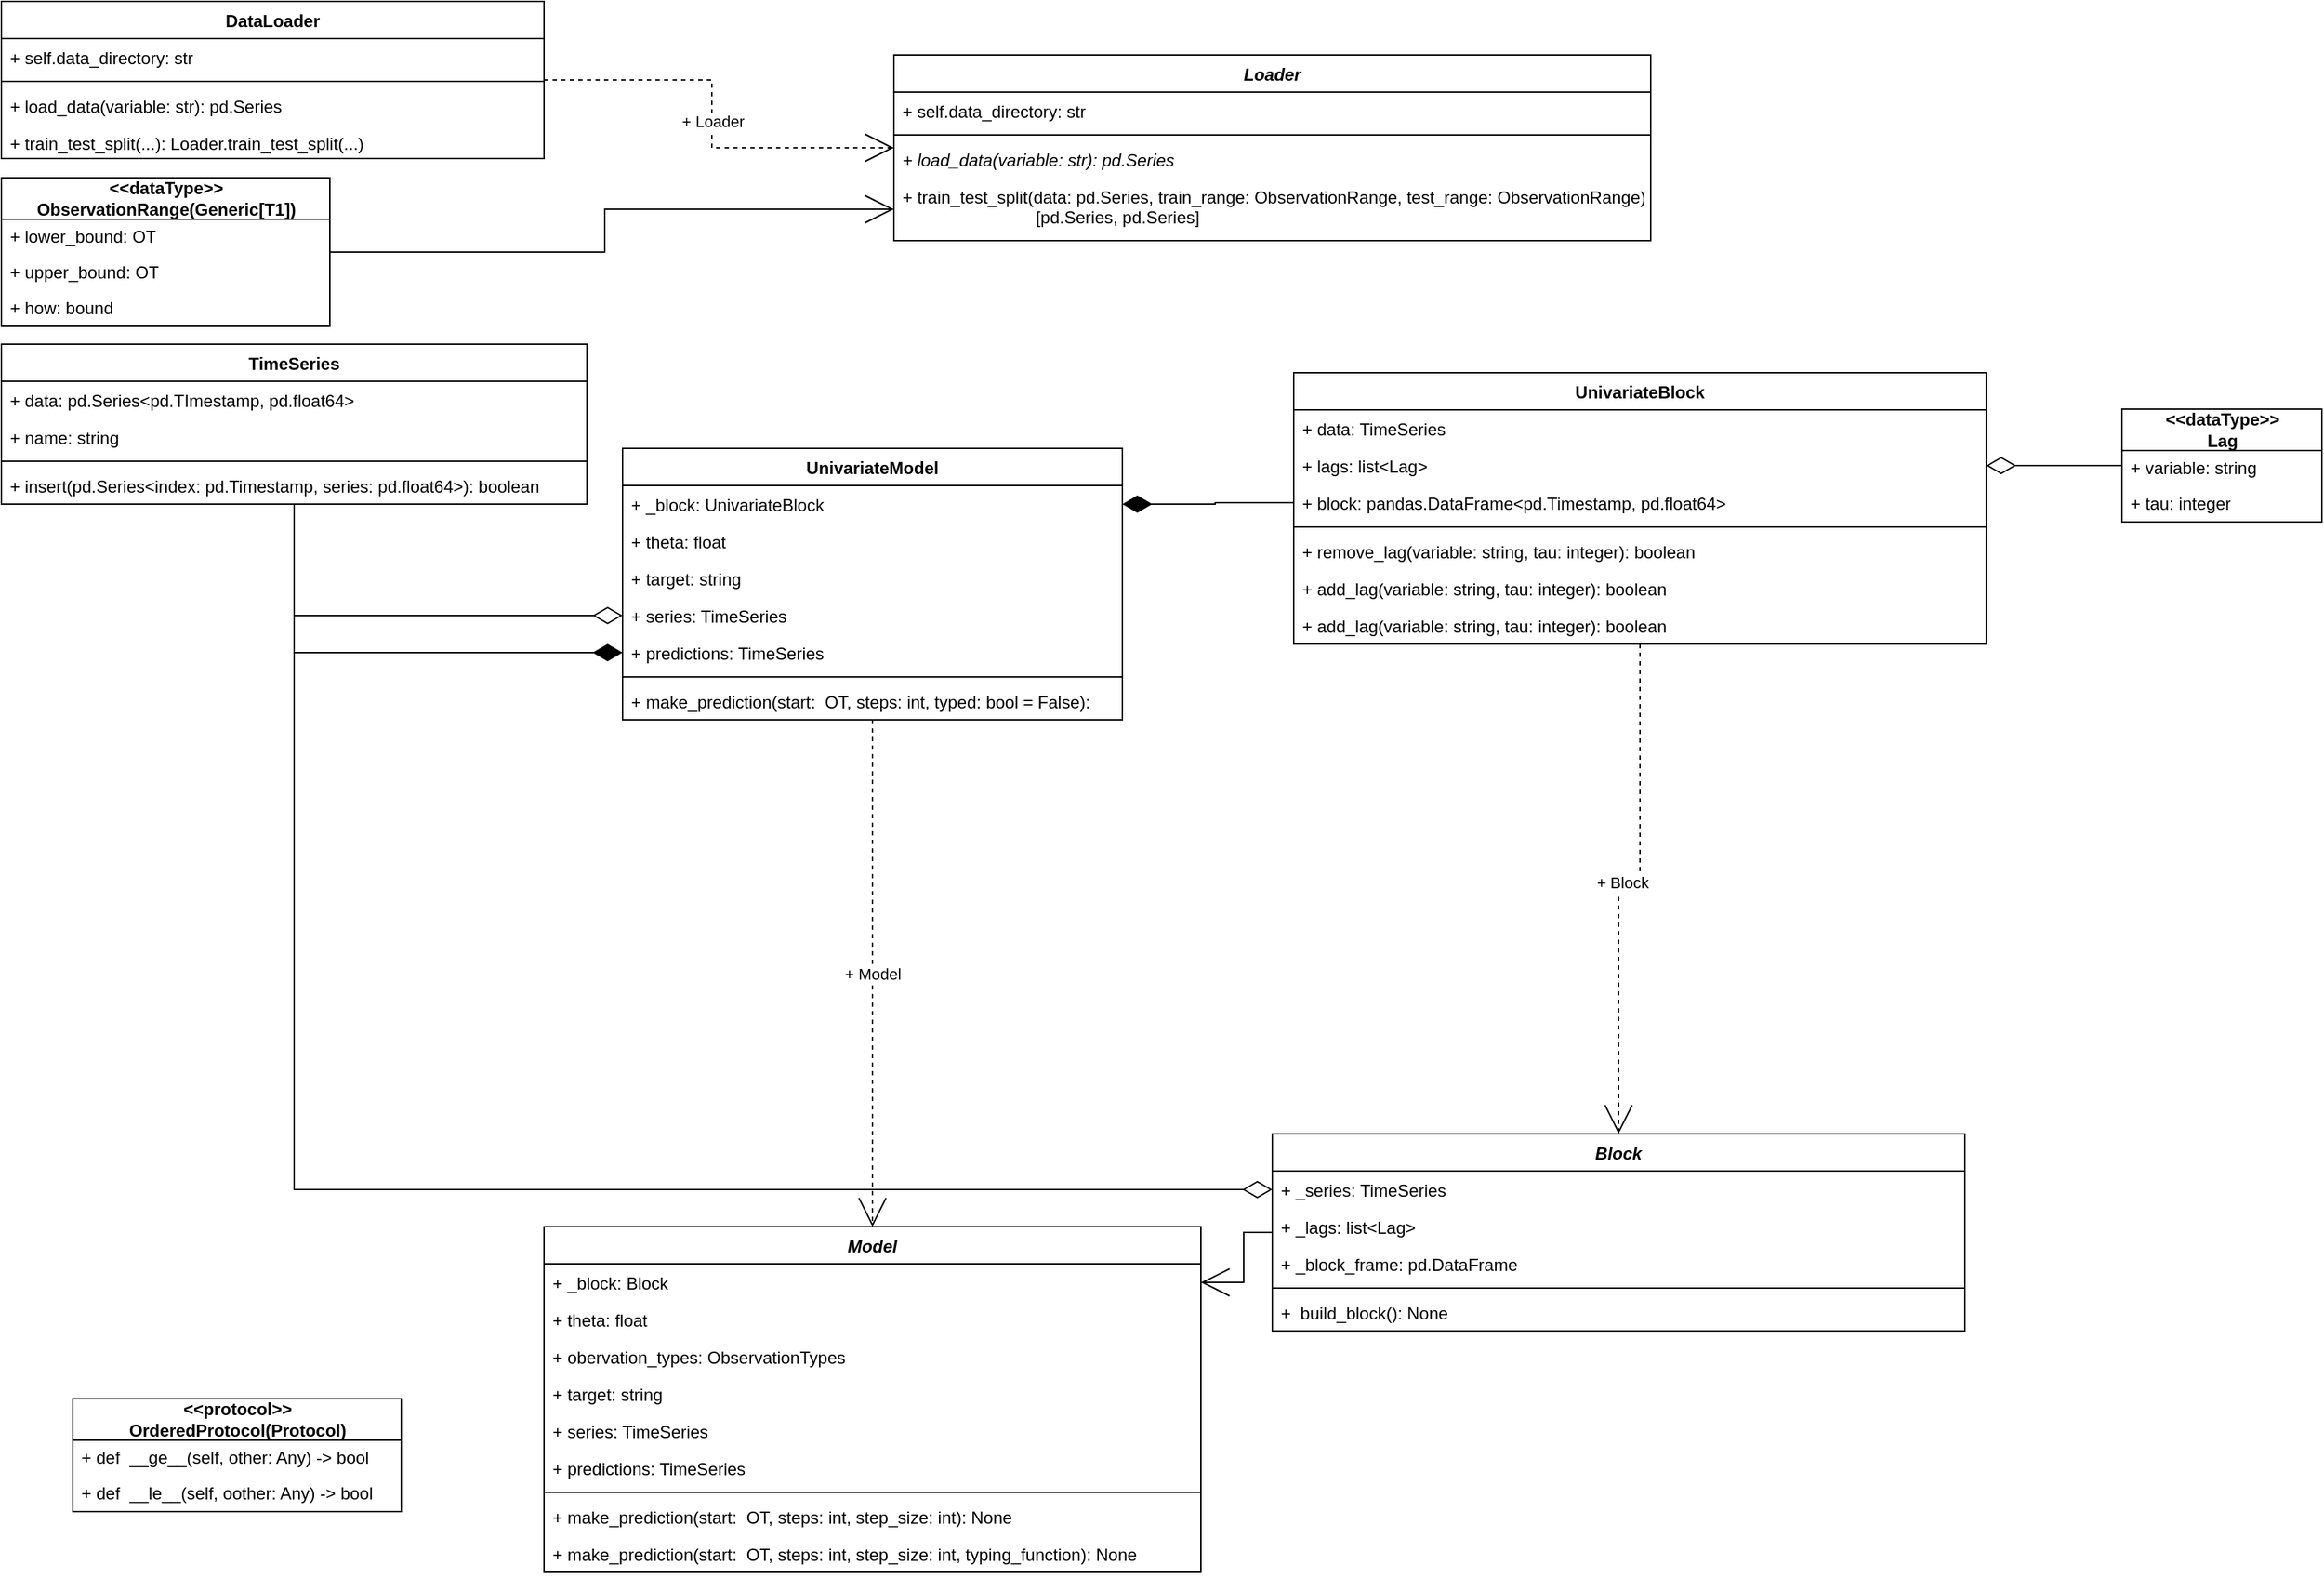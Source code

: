 <mxfile version="20.2.4" type="device"><diagram id="kgpKYQtTHZ0yAKxKKP6v" name="Page-1"><mxGraphModel dx="3123" dy="1042" grid="1" gridSize="10" guides="1" tooltips="1" connect="1" arrows="1" fold="1" page="1" pageScale="1" pageWidth="850" pageHeight="1100" math="0" shadow="0"><root><mxCell id="0"/><mxCell id="1" parent="0"/><mxCell id="qcdS-Nk5XDdaouPBs906-77" style="edgeStyle=orthogonalEdgeStyle;rounded=0;orthogonalLoop=1;jettySize=auto;html=1;entryX=0;entryY=0.5;entryDx=0;entryDy=0;endArrow=diamondThin;endFill=0;startSize=0;endSize=18;strokeWidth=1;" edge="1" parent="1" source="foo9VTi0tXjm-UT12Alj-2" target="qcdS-Nk5XDdaouPBs906-59"><mxGeometry relative="1" as="geometry"/></mxCell><mxCell id="qcdS-Nk5XDdaouPBs906-78" style="edgeStyle=orthogonalEdgeStyle;rounded=0;orthogonalLoop=1;jettySize=auto;html=1;endArrow=diamondThin;endFill=1;startSize=0;endSize=18;strokeWidth=1;" edge="1" parent="1" source="foo9VTi0tXjm-UT12Alj-2" target="qcdS-Nk5XDdaouPBs906-71"><mxGeometry relative="1" as="geometry"/></mxCell><mxCell id="qcdS-Nk5XDdaouPBs906-108" style="edgeStyle=orthogonalEdgeStyle;rounded=0;orthogonalLoop=1;jettySize=auto;html=1;endArrow=diamondThin;endFill=0;startSize=0;endSize=18;strokeWidth=1;" edge="1" parent="1" source="foo9VTi0tXjm-UT12Alj-2" target="qcdS-Nk5XDdaouPBs906-81"><mxGeometry relative="1" as="geometry"/></mxCell><mxCell id="foo9VTi0tXjm-UT12Alj-2" value="TimeSeries" style="swimlane;fontStyle=1;align=center;verticalAlign=top;childLayout=stackLayout;horizontal=1;startSize=26;horizontalStack=0;resizeParent=1;resizeParentMax=0;resizeLast=0;collapsible=1;marginBottom=0;" parent="1" vertex="1"><mxGeometry x="-795" y="240" width="410" height="112" as="geometry"/></mxCell><mxCell id="foo9VTi0tXjm-UT12Alj-3" value="+ data: pd.Series&lt;pd.TImestamp, pd.float64&gt;" style="text;strokeColor=none;fillColor=none;align=left;verticalAlign=top;spacingLeft=4;spacingRight=4;overflow=hidden;rotatable=0;points=[[0,0.5],[1,0.5]];portConstraint=eastwest;" parent="foo9VTi0tXjm-UT12Alj-2" vertex="1"><mxGeometry y="26" width="410" height="26" as="geometry"/></mxCell><mxCell id="foo9VTi0tXjm-UT12Alj-8" value="+ name: string" style="text;strokeColor=none;fillColor=none;align=left;verticalAlign=top;spacingLeft=4;spacingRight=4;overflow=hidden;rotatable=0;points=[[0,0.5],[1,0.5]];portConstraint=eastwest;" parent="foo9VTi0tXjm-UT12Alj-2" vertex="1"><mxGeometry y="52" width="410" height="26" as="geometry"/></mxCell><mxCell id="foo9VTi0tXjm-UT12Alj-4" value="" style="line;strokeWidth=1;fillColor=none;align=left;verticalAlign=middle;spacingTop=-1;spacingLeft=3;spacingRight=3;rotatable=0;labelPosition=right;points=[];portConstraint=eastwest;" parent="foo9VTi0tXjm-UT12Alj-2" vertex="1"><mxGeometry y="78" width="410" height="8" as="geometry"/></mxCell><mxCell id="foo9VTi0tXjm-UT12Alj-27" value="+ insert(pd.Series&lt;index: pd.Timestamp, series: pd.float64&gt;): boolean" style="text;strokeColor=none;fillColor=none;align=left;verticalAlign=top;spacingLeft=4;spacingRight=4;overflow=hidden;rotatable=0;points=[[0,0.5],[1,0.5]];portConstraint=eastwest;" parent="foo9VTi0tXjm-UT12Alj-2" vertex="1"><mxGeometry y="86" width="410" height="26" as="geometry"/></mxCell><mxCell id="qcdS-Nk5XDdaouPBs906-28" style="edgeStyle=orthogonalEdgeStyle;rounded=0;orthogonalLoop=1;jettySize=auto;html=1;entryX=1;entryY=0.5;entryDx=0;entryDy=0;endArrow=diamondThin;endFill=0;endSize=18;strokeWidth=1;startSize=0;" edge="1" parent="1" source="foo9VTi0tXjm-UT12Alj-35" target="foo9VTi0tXjm-UT12Alj-46"><mxGeometry relative="1" as="geometry"/></mxCell><mxCell id="foo9VTi0tXjm-UT12Alj-35" value="&amp;lt;&amp;lt;dataType&amp;gt;&amp;gt;&lt;br&gt;Lag" style="swimlane;fontStyle=1;align=center;verticalAlign=middle;childLayout=stackLayout;horizontal=1;startSize=29;horizontalStack=0;resizeParent=1;resizeParentMax=0;resizeLast=0;collapsible=0;marginBottom=0;html=1;" parent="1" vertex="1"><mxGeometry x="690" y="285.5" width="140" height="79" as="geometry"/></mxCell><mxCell id="foo9VTi0tXjm-UT12Alj-37" value="+ variable: string" style="text;html=1;strokeColor=none;fillColor=none;align=left;verticalAlign=middle;spacingLeft=4;spacingRight=4;overflow=hidden;rotatable=0;points=[[0,0.5],[1,0.5]];portConstraint=eastwest;" parent="foo9VTi0tXjm-UT12Alj-35" vertex="1"><mxGeometry y="29" width="140" height="25" as="geometry"/></mxCell><mxCell id="foo9VTi0tXjm-UT12Alj-38" value="+ tau: integer" style="text;html=1;strokeColor=none;fillColor=none;align=left;verticalAlign=middle;spacingLeft=4;spacingRight=4;overflow=hidden;rotatable=0;points=[[0,0.5],[1,0.5]];portConstraint=eastwest;" parent="foo9VTi0tXjm-UT12Alj-35" vertex="1"><mxGeometry y="54" width="140" height="25" as="geometry"/></mxCell><mxCell id="qcdS-Nk5XDdaouPBs906-41" style="edgeStyle=orthogonalEdgeStyle;rounded=0;orthogonalLoop=1;jettySize=auto;html=1;endArrow=diamondThin;endFill=1;startSize=0;endSize=18;strokeWidth=1;exitX=0;exitY=0.5;exitDx=0;exitDy=0;" edge="1" parent="1" source="foo9VTi0tXjm-UT12Alj-53" target="qcdS-Nk5XDdaouPBs906-2"><mxGeometry relative="1" as="geometry"><mxPoint x="50" y="352" as="sourcePoint"/></mxGeometry></mxCell><mxCell id="qcdS-Nk5XDdaouPBs906-88" value="+ Block" style="edgeStyle=orthogonalEdgeStyle;rounded=0;orthogonalLoop=1;jettySize=auto;html=1;entryX=0.5;entryY=0;entryDx=0;entryDy=0;endArrow=open;endFill=0;startSize=0;endSize=18;strokeWidth=1;dashed=1;" edge="1" parent="1" source="foo9VTi0tXjm-UT12Alj-40" target="qcdS-Nk5XDdaouPBs906-80"><mxGeometry relative="1" as="geometry"/></mxCell><mxCell id="foo9VTi0tXjm-UT12Alj-40" value="UnivariateBlock" style="swimlane;fontStyle=1;align=center;verticalAlign=top;childLayout=stackLayout;horizontal=1;startSize=26;horizontalStack=0;resizeParent=1;resizeParentMax=0;resizeLast=0;collapsible=1;marginBottom=0;" parent="1" vertex="1"><mxGeometry x="110" y="260" width="485" height="190" as="geometry"/></mxCell><mxCell id="foo9VTi0tXjm-UT12Alj-41" value="+ data: TimeSeries" style="text;strokeColor=none;fillColor=none;align=left;verticalAlign=top;spacingLeft=4;spacingRight=4;overflow=hidden;rotatable=0;points=[[0,0.5],[1,0.5]];portConstraint=eastwest;" parent="foo9VTi0tXjm-UT12Alj-40" vertex="1"><mxGeometry y="26" width="485" height="26" as="geometry"/></mxCell><mxCell id="foo9VTi0tXjm-UT12Alj-46" value="+ lags: list&lt;Lag&gt;" style="text;strokeColor=none;fillColor=none;align=left;verticalAlign=top;spacingLeft=4;spacingRight=4;overflow=hidden;rotatable=0;points=[[0,0.5],[1,0.5]];portConstraint=eastwest;" parent="foo9VTi0tXjm-UT12Alj-40" vertex="1"><mxGeometry y="52" width="485" height="26" as="geometry"/></mxCell><mxCell id="foo9VTi0tXjm-UT12Alj-53" value="+ block: pandas.DataFrame&lt;pd.Timestamp, pd.float64&gt;" style="text;strokeColor=none;fillColor=none;align=left;verticalAlign=top;spacingLeft=4;spacingRight=4;overflow=hidden;rotatable=0;points=[[0,0.5],[1,0.5]];portConstraint=eastwest;" parent="foo9VTi0tXjm-UT12Alj-40" vertex="1"><mxGeometry y="78" width="485" height="26" as="geometry"/></mxCell><mxCell id="foo9VTi0tXjm-UT12Alj-45" value="" style="line;strokeWidth=1;fillColor=none;align=left;verticalAlign=middle;spacingTop=-1;spacingLeft=3;spacingRight=3;rotatable=0;labelPosition=right;points=[];portConstraint=eastwest;" parent="foo9VTi0tXjm-UT12Alj-40" vertex="1"><mxGeometry y="104" width="485" height="8" as="geometry"/></mxCell><mxCell id="foo9VTi0tXjm-UT12Alj-52" value="+ remove_lag(variable: string, tau: integer): boolean" style="text;strokeColor=none;fillColor=none;align=left;verticalAlign=top;spacingLeft=4;spacingRight=4;overflow=hidden;rotatable=0;points=[[0,0.5],[1,0.5]];portConstraint=eastwest;" parent="foo9VTi0tXjm-UT12Alj-40" vertex="1"><mxGeometry y="112" width="485" height="26" as="geometry"/></mxCell><mxCell id="foo9VTi0tXjm-UT12Alj-51" value="+ add_lag(variable: string, tau: integer): boolean" style="text;strokeColor=none;fillColor=none;align=left;verticalAlign=top;spacingLeft=4;spacingRight=4;overflow=hidden;rotatable=0;points=[[0,0.5],[1,0.5]];portConstraint=eastwest;" parent="foo9VTi0tXjm-UT12Alj-40" vertex="1"><mxGeometry y="138" width="485" height="26" as="geometry"/></mxCell><mxCell id="qcdS-Nk5XDdaouPBs906-37" value="+ add_lag(variable: string, tau: integer): boolean" style="text;strokeColor=none;fillColor=none;align=left;verticalAlign=top;spacingLeft=4;spacingRight=4;overflow=hidden;rotatable=0;points=[[0,0.5],[1,0.5]];portConstraint=eastwest;" vertex="1" parent="foo9VTi0tXjm-UT12Alj-40"><mxGeometry y="164" width="485" height="26" as="geometry"/></mxCell><mxCell id="foo9VTi0tXjm-UT12Alj-49" style="edgeStyle=none;rounded=0;orthogonalLoop=1;jettySize=auto;html=1;exitX=0.75;exitY=0;exitDx=0;exitDy=0;endArrow=diamondThin;endFill=1;endSize=18;" parent="1" edge="1"><mxGeometry relative="1" as="geometry"><mxPoint x="-362.5" y="230" as="sourcePoint"/><mxPoint x="-362.5" y="230" as="targetPoint"/></mxGeometry></mxCell><mxCell id="qcdS-Nk5XDdaouPBs906-99" value="+ Model" style="edgeStyle=orthogonalEdgeStyle;rounded=0;orthogonalLoop=1;jettySize=auto;html=1;dashed=1;endArrow=open;endFill=0;startSize=0;endSize=18;strokeWidth=1;entryX=0.5;entryY=0;entryDx=0;entryDy=0;" edge="1" parent="1" source="qcdS-Nk5XDdaouPBs906-1" target="qcdS-Nk5XDdaouPBs906-89"><mxGeometry relative="1" as="geometry"><mxPoint x="-150" y="793" as="targetPoint"/></mxGeometry></mxCell><mxCell id="qcdS-Nk5XDdaouPBs906-1" value="UnivariateModel" style="swimlane;fontStyle=1;align=center;verticalAlign=top;childLayout=stackLayout;horizontal=1;startSize=26;horizontalStack=0;resizeParent=1;resizeParentMax=0;resizeLast=0;collapsible=1;marginBottom=0;" vertex="1" parent="1"><mxGeometry x="-360" y="313" width="350" height="190" as="geometry"/></mxCell><mxCell id="qcdS-Nk5XDdaouPBs906-2" value="+ _block: UnivariateBlock" style="text;strokeColor=none;fillColor=none;align=left;verticalAlign=top;spacingLeft=4;spacingRight=4;overflow=hidden;rotatable=0;points=[[0,0.5],[1,0.5]];portConstraint=eastwest;" vertex="1" parent="qcdS-Nk5XDdaouPBs906-1"><mxGeometry y="26" width="350" height="26" as="geometry"/></mxCell><mxCell id="qcdS-Nk5XDdaouPBs906-4" value="+ theta: float" style="text;strokeColor=none;fillColor=none;align=left;verticalAlign=top;spacingLeft=4;spacingRight=4;overflow=hidden;rotatable=0;points=[[0,0.5],[1,0.5]];portConstraint=eastwest;" vertex="1" parent="qcdS-Nk5XDdaouPBs906-1"><mxGeometry y="52" width="350" height="26" as="geometry"/></mxCell><mxCell id="qcdS-Nk5XDdaouPBs906-6" value="+ target: string" style="text;strokeColor=none;fillColor=none;align=left;verticalAlign=top;spacingLeft=4;spacingRight=4;overflow=hidden;rotatable=0;points=[[0,0.5],[1,0.5]];portConstraint=eastwest;" vertex="1" parent="qcdS-Nk5XDdaouPBs906-1"><mxGeometry y="78" width="350" height="26" as="geometry"/></mxCell><mxCell id="qcdS-Nk5XDdaouPBs906-59" value="+ series: TimeSeries" style="text;strokeColor=none;fillColor=none;align=left;verticalAlign=top;spacingLeft=4;spacingRight=4;overflow=hidden;rotatable=0;points=[[0,0.5],[1,0.5]];portConstraint=eastwest;" vertex="1" parent="qcdS-Nk5XDdaouPBs906-1"><mxGeometry y="104" width="350" height="26" as="geometry"/></mxCell><mxCell id="qcdS-Nk5XDdaouPBs906-71" value="+ predictions: TimeSeries" style="text;strokeColor=none;fillColor=none;align=left;verticalAlign=top;spacingLeft=4;spacingRight=4;overflow=hidden;rotatable=0;points=[[0,0.5],[1,0.5]];portConstraint=eastwest;" vertex="1" parent="qcdS-Nk5XDdaouPBs906-1"><mxGeometry y="130" width="350" height="26" as="geometry"/></mxCell><mxCell id="qcdS-Nk5XDdaouPBs906-3" value="" style="line;strokeWidth=1;fillColor=none;align=left;verticalAlign=middle;spacingTop=-1;spacingLeft=3;spacingRight=3;rotatable=0;labelPosition=right;points=[];portConstraint=eastwest;" vertex="1" parent="qcdS-Nk5XDdaouPBs906-1"><mxGeometry y="156" width="350" height="8" as="geometry"/></mxCell><mxCell id="qcdS-Nk5XDdaouPBs906-60" value="+ make_prediction(start:  OT, steps: int, typed: bool = False):&#10;" style="text;strokeColor=none;fillColor=none;align=left;verticalAlign=top;spacingLeft=4;spacingRight=4;overflow=hidden;rotatable=0;points=[[0,0.5],[1,0.5]];portConstraint=eastwest;" vertex="1" parent="qcdS-Nk5XDdaouPBs906-1"><mxGeometry y="164" width="350" height="26" as="geometry"/></mxCell><mxCell id="qcdS-Nk5XDdaouPBs906-70" value="+ Loader" style="edgeStyle=orthogonalEdgeStyle;rounded=0;orthogonalLoop=1;jettySize=auto;html=1;dashed=1;endArrow=open;endFill=0;startSize=0;endSize=18;strokeWidth=1;" edge="1" parent="1" source="qcdS-Nk5XDdaouPBs906-12" target="qcdS-Nk5XDdaouPBs906-64"><mxGeometry relative="1" as="geometry"/></mxCell><mxCell id="qcdS-Nk5XDdaouPBs906-12" value="DataLoader" style="swimlane;fontStyle=1;align=center;verticalAlign=top;childLayout=stackLayout;horizontal=1;startSize=26;horizontalStack=0;resizeParent=1;resizeParentMax=0;resizeLast=0;collapsible=1;marginBottom=0;" vertex="1" parent="1"><mxGeometry x="-795" width="380" height="110" as="geometry"/></mxCell><mxCell id="qcdS-Nk5XDdaouPBs906-13" value="+ self.data_directory: str" style="text;strokeColor=none;fillColor=none;align=left;verticalAlign=top;spacingLeft=4;spacingRight=4;overflow=hidden;rotatable=0;points=[[0,0.5],[1,0.5]];portConstraint=eastwest;" vertex="1" parent="qcdS-Nk5XDdaouPBs906-12"><mxGeometry y="26" width="380" height="26" as="geometry"/></mxCell><mxCell id="qcdS-Nk5XDdaouPBs906-14" value="" style="line;strokeWidth=1;fillColor=none;align=left;verticalAlign=middle;spacingTop=-1;spacingLeft=3;spacingRight=3;rotatable=0;labelPosition=right;points=[];portConstraint=eastwest;" vertex="1" parent="qcdS-Nk5XDdaouPBs906-12"><mxGeometry y="52" width="380" height="8" as="geometry"/></mxCell><mxCell id="qcdS-Nk5XDdaouPBs906-15" value="+ load_data(variable: str): pd.Series" style="text;strokeColor=none;fillColor=none;align=left;verticalAlign=top;spacingLeft=4;spacingRight=4;overflow=hidden;rotatable=0;points=[[0,0.5],[1,0.5]];portConstraint=eastwest;" vertex="1" parent="qcdS-Nk5XDdaouPBs906-12"><mxGeometry y="60" width="380" height="26" as="geometry"/></mxCell><mxCell id="qcdS-Nk5XDdaouPBs906-62" value="+ train_test_split(...): Loader.train_test_split(...)" style="text;strokeColor=none;fillColor=none;align=left;verticalAlign=top;spacingLeft=4;spacingRight=4;overflow=hidden;rotatable=0;points=[[0,0.5],[1,0.5]];portConstraint=eastwest;" vertex="1" parent="qcdS-Nk5XDdaouPBs906-12"><mxGeometry y="86" width="380" height="24" as="geometry"/></mxCell><mxCell id="qcdS-Nk5XDdaouPBs906-105" style="edgeStyle=orthogonalEdgeStyle;rounded=0;orthogonalLoop=1;jettySize=auto;html=1;endArrow=open;endFill=0;startSize=0;endSize=18;strokeWidth=1;" edge="1" parent="1" source="qcdS-Nk5XDdaouPBs906-19" target="qcdS-Nk5XDdaouPBs906-68"><mxGeometry relative="1" as="geometry"/></mxCell><mxCell id="qcdS-Nk5XDdaouPBs906-19" value="&amp;lt;&amp;lt;dataType&amp;gt;&amp;gt;&lt;br&gt;ObservationRange(Generic[T1])" style="swimlane;fontStyle=1;align=center;verticalAlign=middle;childLayout=stackLayout;horizontal=1;startSize=29;horizontalStack=0;resizeParent=1;resizeParentMax=0;resizeLast=0;collapsible=0;marginBottom=0;html=1;" vertex="1" parent="1"><mxGeometry x="-795" y="123.5" width="230" height="104" as="geometry"/></mxCell><mxCell id="qcdS-Nk5XDdaouPBs906-20" value="+ lower_bound: OT" style="text;html=1;strokeColor=none;fillColor=none;align=left;verticalAlign=middle;spacingLeft=4;spacingRight=4;overflow=hidden;rotatable=0;points=[[0,0.5],[1,0.5]];portConstraint=eastwest;" vertex="1" parent="qcdS-Nk5XDdaouPBs906-19"><mxGeometry y="29" width="230" height="25" as="geometry"/></mxCell><mxCell id="qcdS-Nk5XDdaouPBs906-21" value="+ upper_bound: OT" style="text;html=1;strokeColor=none;fillColor=none;align=left;verticalAlign=middle;spacingLeft=4;spacingRight=4;overflow=hidden;rotatable=0;points=[[0,0.5],[1,0.5]];portConstraint=eastwest;" vertex="1" parent="qcdS-Nk5XDdaouPBs906-19"><mxGeometry y="54" width="230" height="25" as="geometry"/></mxCell><mxCell id="qcdS-Nk5XDdaouPBs906-111" value="+ how: bound" style="text;html=1;strokeColor=none;fillColor=none;align=left;verticalAlign=middle;spacingLeft=4;spacingRight=4;overflow=hidden;rotatable=0;points=[[0,0.5],[1,0.5]];portConstraint=eastwest;" vertex="1" parent="qcdS-Nk5XDdaouPBs906-19"><mxGeometry y="79" width="230" height="25" as="geometry"/></mxCell><mxCell id="qcdS-Nk5XDdaouPBs906-64" value="Loader" style="swimlane;fontStyle=3;align=center;verticalAlign=top;childLayout=stackLayout;horizontal=1;startSize=26;horizontalStack=0;resizeParent=1;resizeParentMax=0;resizeLast=0;collapsible=1;marginBottom=0;" vertex="1" parent="1"><mxGeometry x="-170" y="37.5" width="530" height="130" as="geometry"/></mxCell><mxCell id="qcdS-Nk5XDdaouPBs906-65" value="+ self.data_directory: str" style="text;strokeColor=none;fillColor=none;align=left;verticalAlign=top;spacingLeft=4;spacingRight=4;overflow=hidden;rotatable=0;points=[[0,0.5],[1,0.5]];portConstraint=eastwest;" vertex="1" parent="qcdS-Nk5XDdaouPBs906-64"><mxGeometry y="26" width="530" height="26" as="geometry"/></mxCell><mxCell id="qcdS-Nk5XDdaouPBs906-66" value="" style="line;strokeWidth=1;fillColor=none;align=left;verticalAlign=middle;spacingTop=-1;spacingLeft=3;spacingRight=3;rotatable=0;labelPosition=right;points=[];portConstraint=eastwest;" vertex="1" parent="qcdS-Nk5XDdaouPBs906-64"><mxGeometry y="52" width="530" height="8" as="geometry"/></mxCell><mxCell id="qcdS-Nk5XDdaouPBs906-67" value="+ load_data(variable: str): pd.Series" style="text;strokeColor=none;fillColor=none;align=left;verticalAlign=top;spacingLeft=4;spacingRight=4;overflow=hidden;rotatable=0;points=[[0,0.5],[1,0.5]];portConstraint=eastwest;fontStyle=2" vertex="1" parent="qcdS-Nk5XDdaouPBs906-64"><mxGeometry y="60" width="530" height="26" as="geometry"/></mxCell><mxCell id="qcdS-Nk5XDdaouPBs906-68" value="+ train_test_split(data: pd.Series, train_range: ObservationRange, test_range: ObservationRange): &#10;                            [pd.Series, pd.Series]" style="text;strokeColor=none;fillColor=none;align=left;verticalAlign=top;spacingLeft=4;spacingRight=4;overflow=hidden;rotatable=0;points=[[0,0.5],[1,0.5]];portConstraint=eastwest;fontStyle=0" vertex="1" parent="qcdS-Nk5XDdaouPBs906-64"><mxGeometry y="86" width="530" height="44" as="geometry"/></mxCell><mxCell id="qcdS-Nk5XDdaouPBs906-72" value="&amp;lt;&amp;lt;protocol&amp;gt;&amp;gt;&lt;br&gt;OrderedProtocol(Protocol)" style="swimlane;fontStyle=1;align=center;verticalAlign=middle;childLayout=stackLayout;horizontal=1;startSize=29;horizontalStack=0;resizeParent=1;resizeParentMax=0;resizeLast=0;collapsible=0;marginBottom=0;html=1;" vertex="1" parent="1"><mxGeometry x="-745" y="978.5" width="230" height="79" as="geometry"/></mxCell><mxCell id="qcdS-Nk5XDdaouPBs906-73" value="+ def&amp;nbsp; __ge__(self, other: Any) -&amp;gt; bool" style="text;html=1;strokeColor=none;fillColor=none;align=left;verticalAlign=middle;spacingLeft=4;spacingRight=4;overflow=hidden;rotatable=0;points=[[0,0.5],[1,0.5]];portConstraint=eastwest;" vertex="1" parent="qcdS-Nk5XDdaouPBs906-72"><mxGeometry y="29" width="230" height="25" as="geometry"/></mxCell><mxCell id="qcdS-Nk5XDdaouPBs906-74" value="+ def&amp;nbsp; __le__(self, oother: Any) -&amp;gt; bool" style="text;html=1;strokeColor=none;fillColor=none;align=left;verticalAlign=middle;spacingLeft=4;spacingRight=4;overflow=hidden;rotatable=0;points=[[0,0.5],[1,0.5]];portConstraint=eastwest;" vertex="1" parent="qcdS-Nk5XDdaouPBs906-72"><mxGeometry y="54" width="230" height="25" as="geometry"/></mxCell><mxCell id="qcdS-Nk5XDdaouPBs906-104" style="edgeStyle=orthogonalEdgeStyle;rounded=0;orthogonalLoop=1;jettySize=auto;html=1;endArrow=open;endFill=0;startSize=0;endSize=18;strokeWidth=1;" edge="1" parent="1" source="qcdS-Nk5XDdaouPBs906-80" target="qcdS-Nk5XDdaouPBs906-90"><mxGeometry relative="1" as="geometry"/></mxCell><mxCell id="qcdS-Nk5XDdaouPBs906-80" value="Block" style="swimlane;fontStyle=3;align=center;verticalAlign=top;childLayout=stackLayout;horizontal=1;startSize=26;horizontalStack=0;resizeParent=1;resizeParentMax=0;resizeLast=0;collapsible=1;marginBottom=0;" vertex="1" parent="1"><mxGeometry x="95" y="793" width="485" height="138" as="geometry"/></mxCell><mxCell id="qcdS-Nk5XDdaouPBs906-81" value="+ _series: TimeSeries" style="text;strokeColor=none;fillColor=none;align=left;verticalAlign=top;spacingLeft=4;spacingRight=4;overflow=hidden;rotatable=0;points=[[0,0.5],[1,0.5]];portConstraint=eastwest;" vertex="1" parent="qcdS-Nk5XDdaouPBs906-80"><mxGeometry y="26" width="485" height="26" as="geometry"/></mxCell><mxCell id="qcdS-Nk5XDdaouPBs906-82" value="+ _lags: list&lt;Lag&gt;" style="text;strokeColor=none;fillColor=none;align=left;verticalAlign=top;spacingLeft=4;spacingRight=4;overflow=hidden;rotatable=0;points=[[0,0.5],[1,0.5]];portConstraint=eastwest;" vertex="1" parent="qcdS-Nk5XDdaouPBs906-80"><mxGeometry y="52" width="485" height="26" as="geometry"/></mxCell><mxCell id="qcdS-Nk5XDdaouPBs906-83" value="+ _block_frame: pd.DataFrame" style="text;strokeColor=none;fillColor=none;align=left;verticalAlign=top;spacingLeft=4;spacingRight=4;overflow=hidden;rotatable=0;points=[[0,0.5],[1,0.5]];portConstraint=eastwest;" vertex="1" parent="qcdS-Nk5XDdaouPBs906-80"><mxGeometry y="78" width="485" height="26" as="geometry"/></mxCell><mxCell id="qcdS-Nk5XDdaouPBs906-84" value="" style="line;strokeWidth=1;fillColor=none;align=left;verticalAlign=middle;spacingTop=-1;spacingLeft=3;spacingRight=3;rotatable=0;labelPosition=right;points=[];portConstraint=eastwest;" vertex="1" parent="qcdS-Nk5XDdaouPBs906-80"><mxGeometry y="104" width="485" height="8" as="geometry"/></mxCell><mxCell id="qcdS-Nk5XDdaouPBs906-85" value="+  build_block(): None" style="text;strokeColor=none;fillColor=none;align=left;verticalAlign=top;spacingLeft=4;spacingRight=4;overflow=hidden;rotatable=0;points=[[0,0.5],[1,0.5]];portConstraint=eastwest;" vertex="1" parent="qcdS-Nk5XDdaouPBs906-80"><mxGeometry y="112" width="485" height="26" as="geometry"/></mxCell><mxCell id="qcdS-Nk5XDdaouPBs906-89" value="Model" style="swimlane;fontStyle=3;align=center;verticalAlign=top;childLayout=stackLayout;horizontal=1;startSize=26;horizontalStack=0;resizeParent=1;resizeParentMax=0;resizeLast=0;collapsible=1;marginBottom=0;" vertex="1" parent="1"><mxGeometry x="-415" y="858" width="460" height="242" as="geometry"/></mxCell><mxCell id="qcdS-Nk5XDdaouPBs906-90" value="+ _block: Block" style="text;strokeColor=none;fillColor=none;align=left;verticalAlign=top;spacingLeft=4;spacingRight=4;overflow=hidden;rotatable=0;points=[[0,0.5],[1,0.5]];portConstraint=eastwest;" vertex="1" parent="qcdS-Nk5XDdaouPBs906-89"><mxGeometry y="26" width="460" height="26" as="geometry"/></mxCell><mxCell id="qcdS-Nk5XDdaouPBs906-91" value="+ theta: float" style="text;strokeColor=none;fillColor=none;align=left;verticalAlign=top;spacingLeft=4;spacingRight=4;overflow=hidden;rotatable=0;points=[[0,0.5],[1,0.5]];portConstraint=eastwest;" vertex="1" parent="qcdS-Nk5XDdaouPBs906-89"><mxGeometry y="52" width="460" height="26" as="geometry"/></mxCell><mxCell id="qcdS-Nk5XDdaouPBs906-92" value="+ obervation_types: ObservationTypes" style="text;strokeColor=none;fillColor=none;align=left;verticalAlign=top;spacingLeft=4;spacingRight=4;overflow=hidden;rotatable=0;points=[[0,0.5],[1,0.5]];portConstraint=eastwest;" vertex="1" parent="qcdS-Nk5XDdaouPBs906-89"><mxGeometry y="78" width="460" height="26" as="geometry"/></mxCell><mxCell id="qcdS-Nk5XDdaouPBs906-93" value="+ target: string" style="text;strokeColor=none;fillColor=none;align=left;verticalAlign=top;spacingLeft=4;spacingRight=4;overflow=hidden;rotatable=0;points=[[0,0.5],[1,0.5]];portConstraint=eastwest;" vertex="1" parent="qcdS-Nk5XDdaouPBs906-89"><mxGeometry y="104" width="460" height="26" as="geometry"/></mxCell><mxCell id="qcdS-Nk5XDdaouPBs906-94" value="+ series: TimeSeries" style="text;strokeColor=none;fillColor=none;align=left;verticalAlign=top;spacingLeft=4;spacingRight=4;overflow=hidden;rotatable=0;points=[[0,0.5],[1,0.5]];portConstraint=eastwest;" vertex="1" parent="qcdS-Nk5XDdaouPBs906-89"><mxGeometry y="130" width="460" height="26" as="geometry"/></mxCell><mxCell id="qcdS-Nk5XDdaouPBs906-95" value="+ predictions: TimeSeries" style="text;strokeColor=none;fillColor=none;align=left;verticalAlign=top;spacingLeft=4;spacingRight=4;overflow=hidden;rotatable=0;points=[[0,0.5],[1,0.5]];portConstraint=eastwest;" vertex="1" parent="qcdS-Nk5XDdaouPBs906-89"><mxGeometry y="156" width="460" height="26" as="geometry"/></mxCell><mxCell id="qcdS-Nk5XDdaouPBs906-97" value="" style="line;strokeWidth=1;fillColor=none;align=left;verticalAlign=middle;spacingTop=-1;spacingLeft=3;spacingRight=3;rotatable=0;labelPosition=right;points=[];portConstraint=eastwest;" vertex="1" parent="qcdS-Nk5XDdaouPBs906-89"><mxGeometry y="182" width="460" height="8" as="geometry"/></mxCell><mxCell id="qcdS-Nk5XDdaouPBs906-98" value="+ make_prediction(start:  OT, steps: int, step_size: int): None" style="text;strokeColor=none;fillColor=none;align=left;verticalAlign=top;spacingLeft=4;spacingRight=4;overflow=hidden;rotatable=0;points=[[0,0.5],[1,0.5]];portConstraint=eastwest;" vertex="1" parent="qcdS-Nk5XDdaouPBs906-89"><mxGeometry y="190" width="460" height="26" as="geometry"/></mxCell><mxCell id="qcdS-Nk5XDdaouPBs906-100" value="+ make_prediction(start:  OT, steps: int, step_size: int, typing_function): None" style="text;strokeColor=none;fillColor=none;align=left;verticalAlign=top;spacingLeft=4;spacingRight=4;overflow=hidden;rotatable=0;points=[[0,0.5],[1,0.5]];portConstraint=eastwest;" vertex="1" parent="qcdS-Nk5XDdaouPBs906-89"><mxGeometry y="216" width="460" height="26" as="geometry"/></mxCell></root></mxGraphModel></diagram></mxfile>